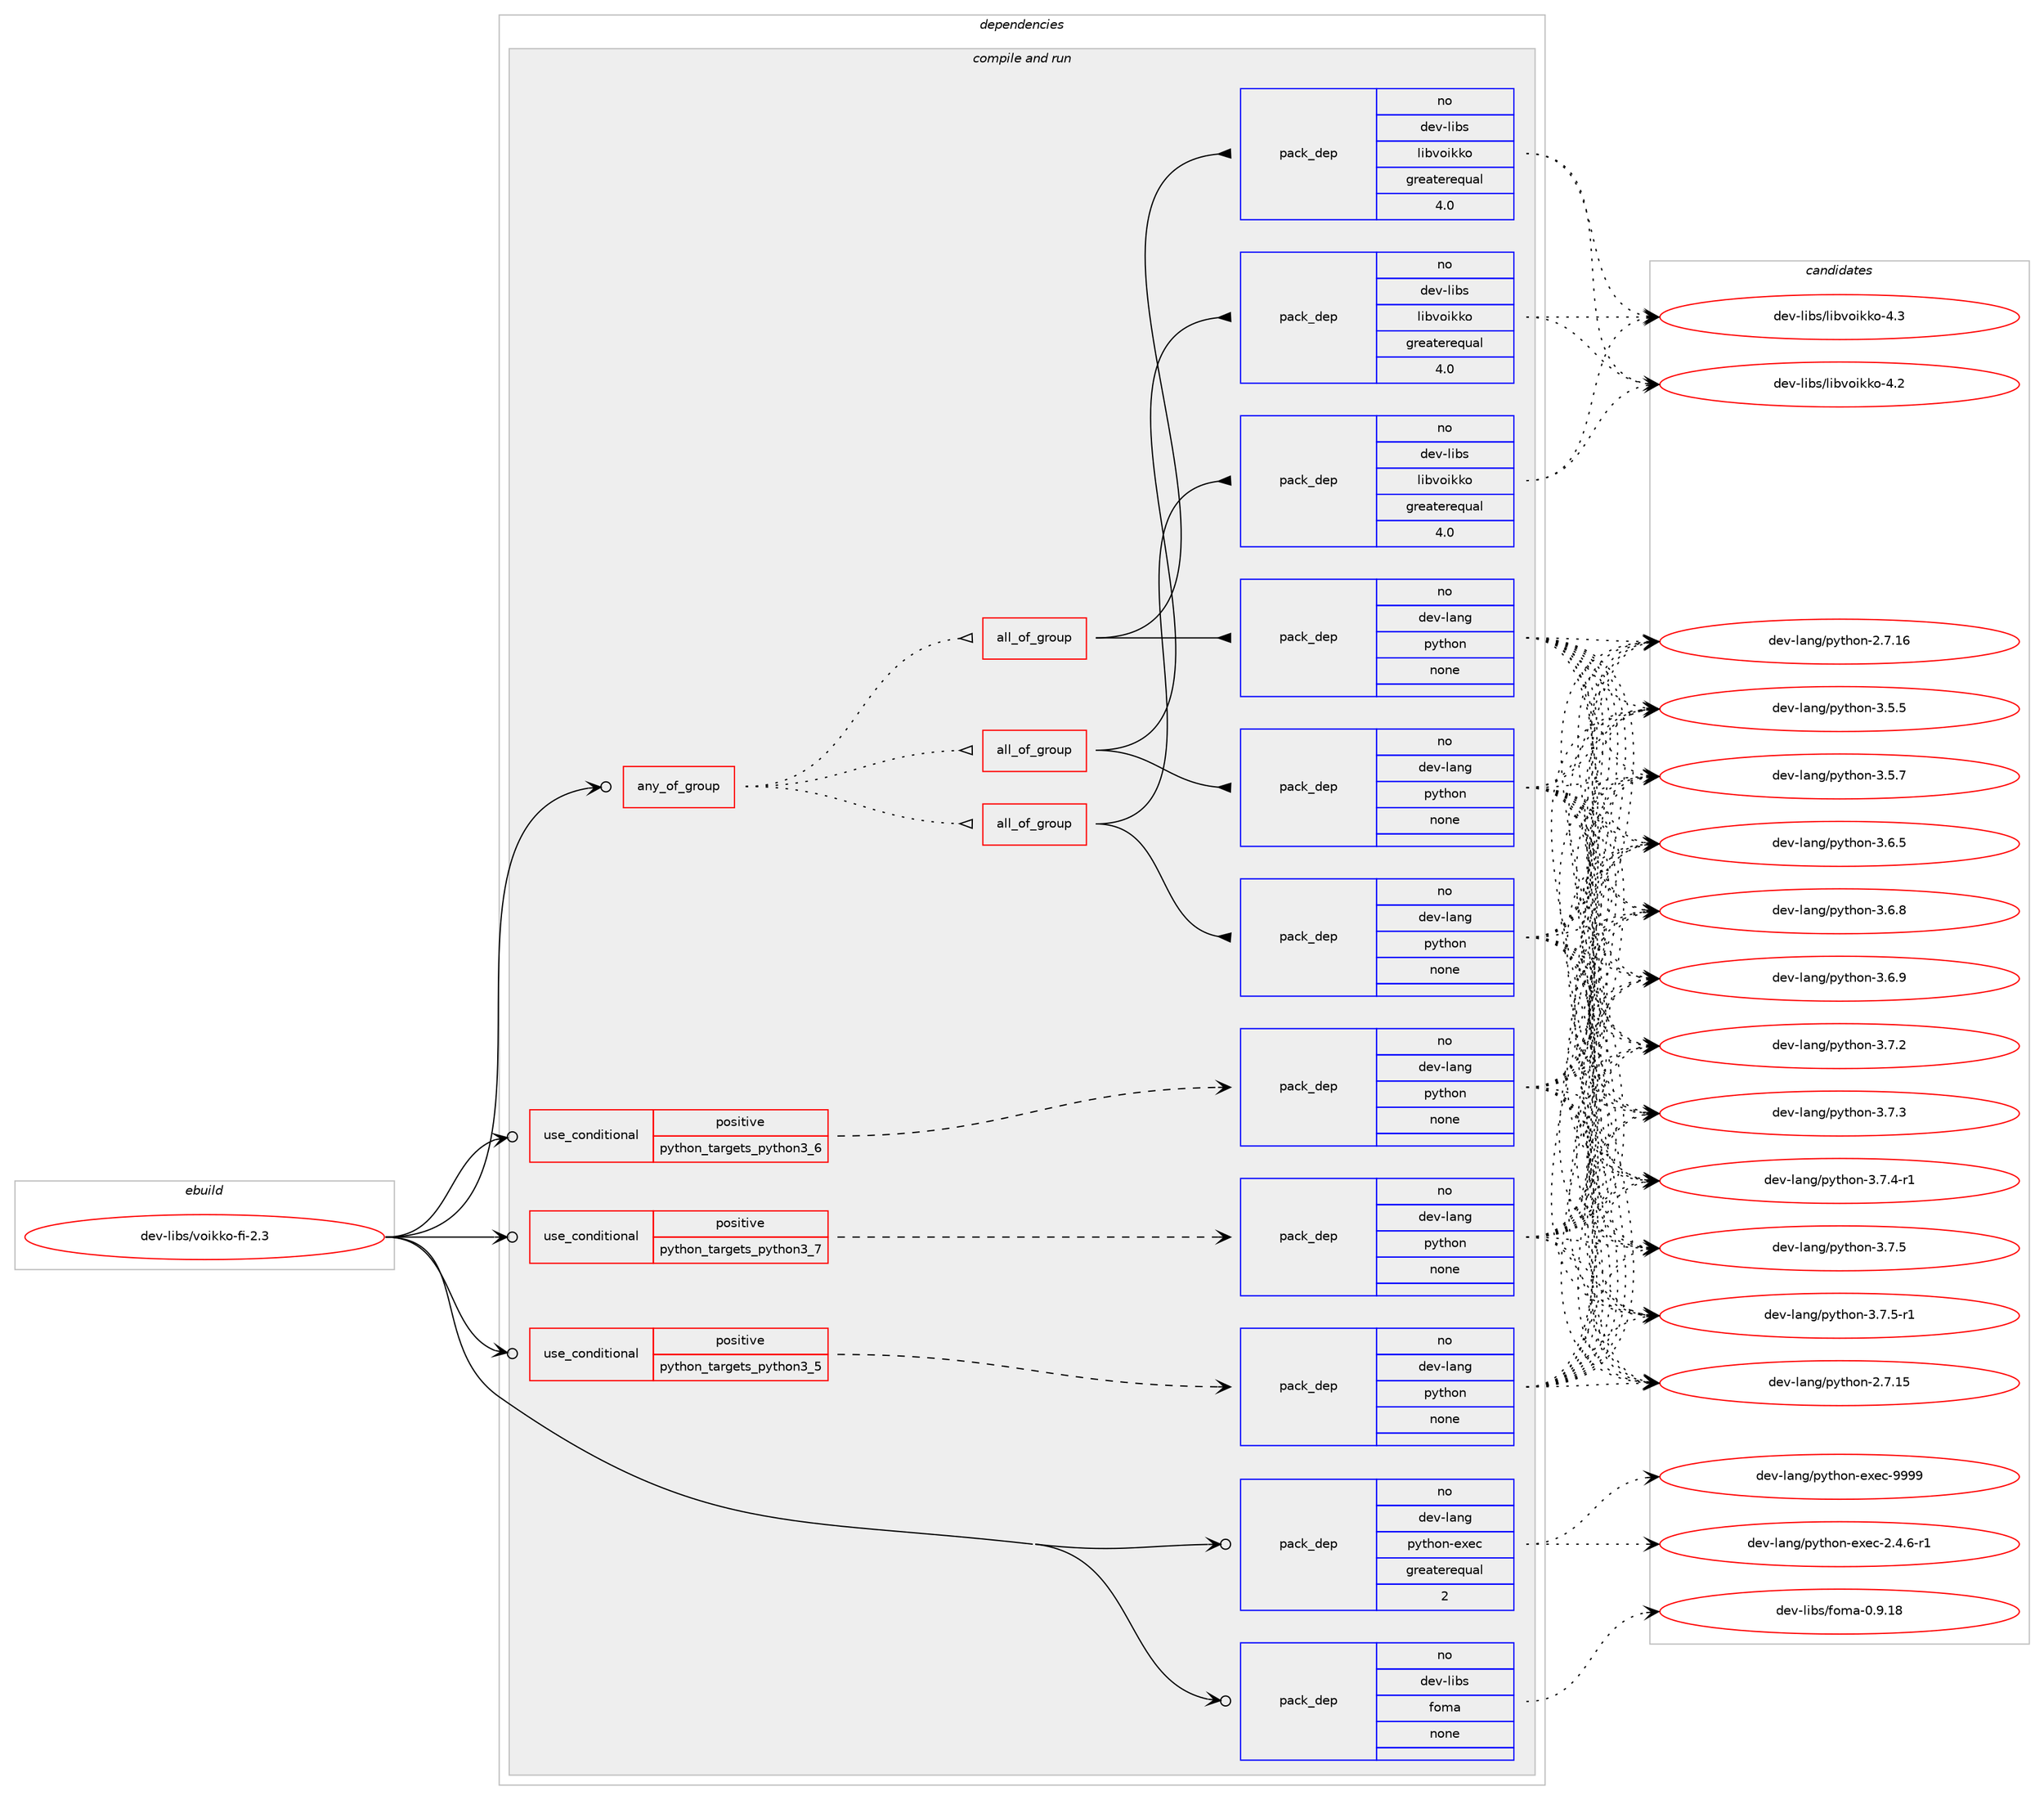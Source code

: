 digraph prolog {

# *************
# Graph options
# *************

newrank=true;
concentrate=true;
compound=true;
graph [rankdir=LR,fontname=Helvetica,fontsize=10,ranksep=1.5];#, ranksep=2.5, nodesep=0.2];
edge  [arrowhead=vee];
node  [fontname=Helvetica,fontsize=10];

# **********
# The ebuild
# **********

subgraph cluster_leftcol {
color=gray;
rank=same;
label=<<i>ebuild</i>>;
id [label="dev-libs/voikko-fi-2.3", color=red, width=4, href="../dev-libs/voikko-fi-2.3.svg"];
}

# ****************
# The dependencies
# ****************

subgraph cluster_midcol {
color=gray;
label=<<i>dependencies</i>>;
subgraph cluster_compile {
fillcolor="#eeeeee";
style=filled;
label=<<i>compile</i>>;
}
subgraph cluster_compileandrun {
fillcolor="#eeeeee";
style=filled;
label=<<i>compile and run</i>>;
subgraph any11235 {
dependency569277 [label=<<TABLE BORDER="0" CELLBORDER="1" CELLSPACING="0" CELLPADDING="4"><TR><TD CELLPADDING="10">any_of_group</TD></TR></TABLE>>, shape=none, color=red];subgraph all362 {
dependency569278 [label=<<TABLE BORDER="0" CELLBORDER="1" CELLSPACING="0" CELLPADDING="4"><TR><TD CELLPADDING="10">all_of_group</TD></TR></TABLE>>, shape=none, color=red];subgraph pack425066 {
dependency569279 [label=<<TABLE BORDER="0" CELLBORDER="1" CELLSPACING="0" CELLPADDING="4" WIDTH="220"><TR><TD ROWSPAN="6" CELLPADDING="30">pack_dep</TD></TR><TR><TD WIDTH="110">no</TD></TR><TR><TD>dev-lang</TD></TR><TR><TD>python</TD></TR><TR><TD>none</TD></TR><TR><TD></TD></TR></TABLE>>, shape=none, color=blue];
}
dependency569278:e -> dependency569279:w [weight=20,style="solid",arrowhead="inv"];
subgraph pack425067 {
dependency569280 [label=<<TABLE BORDER="0" CELLBORDER="1" CELLSPACING="0" CELLPADDING="4" WIDTH="220"><TR><TD ROWSPAN="6" CELLPADDING="30">pack_dep</TD></TR><TR><TD WIDTH="110">no</TD></TR><TR><TD>dev-libs</TD></TR><TR><TD>libvoikko</TD></TR><TR><TD>greaterequal</TD></TR><TR><TD>4.0</TD></TR></TABLE>>, shape=none, color=blue];
}
dependency569278:e -> dependency569280:w [weight=20,style="solid",arrowhead="inv"];
}
dependency569277:e -> dependency569278:w [weight=20,style="dotted",arrowhead="oinv"];
subgraph all363 {
dependency569281 [label=<<TABLE BORDER="0" CELLBORDER="1" CELLSPACING="0" CELLPADDING="4"><TR><TD CELLPADDING="10">all_of_group</TD></TR></TABLE>>, shape=none, color=red];subgraph pack425068 {
dependency569282 [label=<<TABLE BORDER="0" CELLBORDER="1" CELLSPACING="0" CELLPADDING="4" WIDTH="220"><TR><TD ROWSPAN="6" CELLPADDING="30">pack_dep</TD></TR><TR><TD WIDTH="110">no</TD></TR><TR><TD>dev-lang</TD></TR><TR><TD>python</TD></TR><TR><TD>none</TD></TR><TR><TD></TD></TR></TABLE>>, shape=none, color=blue];
}
dependency569281:e -> dependency569282:w [weight=20,style="solid",arrowhead="inv"];
subgraph pack425069 {
dependency569283 [label=<<TABLE BORDER="0" CELLBORDER="1" CELLSPACING="0" CELLPADDING="4" WIDTH="220"><TR><TD ROWSPAN="6" CELLPADDING="30">pack_dep</TD></TR><TR><TD WIDTH="110">no</TD></TR><TR><TD>dev-libs</TD></TR><TR><TD>libvoikko</TD></TR><TR><TD>greaterequal</TD></TR><TR><TD>4.0</TD></TR></TABLE>>, shape=none, color=blue];
}
dependency569281:e -> dependency569283:w [weight=20,style="solid",arrowhead="inv"];
}
dependency569277:e -> dependency569281:w [weight=20,style="dotted",arrowhead="oinv"];
subgraph all364 {
dependency569284 [label=<<TABLE BORDER="0" CELLBORDER="1" CELLSPACING="0" CELLPADDING="4"><TR><TD CELLPADDING="10">all_of_group</TD></TR></TABLE>>, shape=none, color=red];subgraph pack425070 {
dependency569285 [label=<<TABLE BORDER="0" CELLBORDER="1" CELLSPACING="0" CELLPADDING="4" WIDTH="220"><TR><TD ROWSPAN="6" CELLPADDING="30">pack_dep</TD></TR><TR><TD WIDTH="110">no</TD></TR><TR><TD>dev-lang</TD></TR><TR><TD>python</TD></TR><TR><TD>none</TD></TR><TR><TD></TD></TR></TABLE>>, shape=none, color=blue];
}
dependency569284:e -> dependency569285:w [weight=20,style="solid",arrowhead="inv"];
subgraph pack425071 {
dependency569286 [label=<<TABLE BORDER="0" CELLBORDER="1" CELLSPACING="0" CELLPADDING="4" WIDTH="220"><TR><TD ROWSPAN="6" CELLPADDING="30">pack_dep</TD></TR><TR><TD WIDTH="110">no</TD></TR><TR><TD>dev-libs</TD></TR><TR><TD>libvoikko</TD></TR><TR><TD>greaterequal</TD></TR><TR><TD>4.0</TD></TR></TABLE>>, shape=none, color=blue];
}
dependency569284:e -> dependency569286:w [weight=20,style="solid",arrowhead="inv"];
}
dependency569277:e -> dependency569284:w [weight=20,style="dotted",arrowhead="oinv"];
}
id:e -> dependency569277:w [weight=20,style="solid",arrowhead="odotvee"];
subgraph cond132617 {
dependency569287 [label=<<TABLE BORDER="0" CELLBORDER="1" CELLSPACING="0" CELLPADDING="4"><TR><TD ROWSPAN="3" CELLPADDING="10">use_conditional</TD></TR><TR><TD>positive</TD></TR><TR><TD>python_targets_python3_5</TD></TR></TABLE>>, shape=none, color=red];
subgraph pack425072 {
dependency569288 [label=<<TABLE BORDER="0" CELLBORDER="1" CELLSPACING="0" CELLPADDING="4" WIDTH="220"><TR><TD ROWSPAN="6" CELLPADDING="30">pack_dep</TD></TR><TR><TD WIDTH="110">no</TD></TR><TR><TD>dev-lang</TD></TR><TR><TD>python</TD></TR><TR><TD>none</TD></TR><TR><TD></TD></TR></TABLE>>, shape=none, color=blue];
}
dependency569287:e -> dependency569288:w [weight=20,style="dashed",arrowhead="vee"];
}
id:e -> dependency569287:w [weight=20,style="solid",arrowhead="odotvee"];
subgraph cond132618 {
dependency569289 [label=<<TABLE BORDER="0" CELLBORDER="1" CELLSPACING="0" CELLPADDING="4"><TR><TD ROWSPAN="3" CELLPADDING="10">use_conditional</TD></TR><TR><TD>positive</TD></TR><TR><TD>python_targets_python3_6</TD></TR></TABLE>>, shape=none, color=red];
subgraph pack425073 {
dependency569290 [label=<<TABLE BORDER="0" CELLBORDER="1" CELLSPACING="0" CELLPADDING="4" WIDTH="220"><TR><TD ROWSPAN="6" CELLPADDING="30">pack_dep</TD></TR><TR><TD WIDTH="110">no</TD></TR><TR><TD>dev-lang</TD></TR><TR><TD>python</TD></TR><TR><TD>none</TD></TR><TR><TD></TD></TR></TABLE>>, shape=none, color=blue];
}
dependency569289:e -> dependency569290:w [weight=20,style="dashed",arrowhead="vee"];
}
id:e -> dependency569289:w [weight=20,style="solid",arrowhead="odotvee"];
subgraph cond132619 {
dependency569291 [label=<<TABLE BORDER="0" CELLBORDER="1" CELLSPACING="0" CELLPADDING="4"><TR><TD ROWSPAN="3" CELLPADDING="10">use_conditional</TD></TR><TR><TD>positive</TD></TR><TR><TD>python_targets_python3_7</TD></TR></TABLE>>, shape=none, color=red];
subgraph pack425074 {
dependency569292 [label=<<TABLE BORDER="0" CELLBORDER="1" CELLSPACING="0" CELLPADDING="4" WIDTH="220"><TR><TD ROWSPAN="6" CELLPADDING="30">pack_dep</TD></TR><TR><TD WIDTH="110">no</TD></TR><TR><TD>dev-lang</TD></TR><TR><TD>python</TD></TR><TR><TD>none</TD></TR><TR><TD></TD></TR></TABLE>>, shape=none, color=blue];
}
dependency569291:e -> dependency569292:w [weight=20,style="dashed",arrowhead="vee"];
}
id:e -> dependency569291:w [weight=20,style="solid",arrowhead="odotvee"];
subgraph pack425075 {
dependency569293 [label=<<TABLE BORDER="0" CELLBORDER="1" CELLSPACING="0" CELLPADDING="4" WIDTH="220"><TR><TD ROWSPAN="6" CELLPADDING="30">pack_dep</TD></TR><TR><TD WIDTH="110">no</TD></TR><TR><TD>dev-lang</TD></TR><TR><TD>python-exec</TD></TR><TR><TD>greaterequal</TD></TR><TR><TD>2</TD></TR></TABLE>>, shape=none, color=blue];
}
id:e -> dependency569293:w [weight=20,style="solid",arrowhead="odotvee"];
subgraph pack425076 {
dependency569294 [label=<<TABLE BORDER="0" CELLBORDER="1" CELLSPACING="0" CELLPADDING="4" WIDTH="220"><TR><TD ROWSPAN="6" CELLPADDING="30">pack_dep</TD></TR><TR><TD WIDTH="110">no</TD></TR><TR><TD>dev-libs</TD></TR><TR><TD>foma</TD></TR><TR><TD>none</TD></TR><TR><TD></TD></TR></TABLE>>, shape=none, color=blue];
}
id:e -> dependency569294:w [weight=20,style="solid",arrowhead="odotvee"];
}
subgraph cluster_run {
fillcolor="#eeeeee";
style=filled;
label=<<i>run</i>>;
}
}

# **************
# The candidates
# **************

subgraph cluster_choices {
rank=same;
color=gray;
label=<<i>candidates</i>>;

subgraph choice425066 {
color=black;
nodesep=1;
choice10010111845108971101034711212111610411111045504655464953 [label="dev-lang/python-2.7.15", color=red, width=4,href="../dev-lang/python-2.7.15.svg"];
choice10010111845108971101034711212111610411111045504655464954 [label="dev-lang/python-2.7.16", color=red, width=4,href="../dev-lang/python-2.7.16.svg"];
choice100101118451089711010347112121116104111110455146534653 [label="dev-lang/python-3.5.5", color=red, width=4,href="../dev-lang/python-3.5.5.svg"];
choice100101118451089711010347112121116104111110455146534655 [label="dev-lang/python-3.5.7", color=red, width=4,href="../dev-lang/python-3.5.7.svg"];
choice100101118451089711010347112121116104111110455146544653 [label="dev-lang/python-3.6.5", color=red, width=4,href="../dev-lang/python-3.6.5.svg"];
choice100101118451089711010347112121116104111110455146544656 [label="dev-lang/python-3.6.8", color=red, width=4,href="../dev-lang/python-3.6.8.svg"];
choice100101118451089711010347112121116104111110455146544657 [label="dev-lang/python-3.6.9", color=red, width=4,href="../dev-lang/python-3.6.9.svg"];
choice100101118451089711010347112121116104111110455146554650 [label="dev-lang/python-3.7.2", color=red, width=4,href="../dev-lang/python-3.7.2.svg"];
choice100101118451089711010347112121116104111110455146554651 [label="dev-lang/python-3.7.3", color=red, width=4,href="../dev-lang/python-3.7.3.svg"];
choice1001011184510897110103471121211161041111104551465546524511449 [label="dev-lang/python-3.7.4-r1", color=red, width=4,href="../dev-lang/python-3.7.4-r1.svg"];
choice100101118451089711010347112121116104111110455146554653 [label="dev-lang/python-3.7.5", color=red, width=4,href="../dev-lang/python-3.7.5.svg"];
choice1001011184510897110103471121211161041111104551465546534511449 [label="dev-lang/python-3.7.5-r1", color=red, width=4,href="../dev-lang/python-3.7.5-r1.svg"];
dependency569279:e -> choice10010111845108971101034711212111610411111045504655464953:w [style=dotted,weight="100"];
dependency569279:e -> choice10010111845108971101034711212111610411111045504655464954:w [style=dotted,weight="100"];
dependency569279:e -> choice100101118451089711010347112121116104111110455146534653:w [style=dotted,weight="100"];
dependency569279:e -> choice100101118451089711010347112121116104111110455146534655:w [style=dotted,weight="100"];
dependency569279:e -> choice100101118451089711010347112121116104111110455146544653:w [style=dotted,weight="100"];
dependency569279:e -> choice100101118451089711010347112121116104111110455146544656:w [style=dotted,weight="100"];
dependency569279:e -> choice100101118451089711010347112121116104111110455146544657:w [style=dotted,weight="100"];
dependency569279:e -> choice100101118451089711010347112121116104111110455146554650:w [style=dotted,weight="100"];
dependency569279:e -> choice100101118451089711010347112121116104111110455146554651:w [style=dotted,weight="100"];
dependency569279:e -> choice1001011184510897110103471121211161041111104551465546524511449:w [style=dotted,weight="100"];
dependency569279:e -> choice100101118451089711010347112121116104111110455146554653:w [style=dotted,weight="100"];
dependency569279:e -> choice1001011184510897110103471121211161041111104551465546534511449:w [style=dotted,weight="100"];
}
subgraph choice425067 {
color=black;
nodesep=1;
choice1001011184510810598115471081059811811110510710711145524650 [label="dev-libs/libvoikko-4.2", color=red, width=4,href="../dev-libs/libvoikko-4.2.svg"];
choice1001011184510810598115471081059811811110510710711145524651 [label="dev-libs/libvoikko-4.3", color=red, width=4,href="../dev-libs/libvoikko-4.3.svg"];
dependency569280:e -> choice1001011184510810598115471081059811811110510710711145524650:w [style=dotted,weight="100"];
dependency569280:e -> choice1001011184510810598115471081059811811110510710711145524651:w [style=dotted,weight="100"];
}
subgraph choice425068 {
color=black;
nodesep=1;
choice10010111845108971101034711212111610411111045504655464953 [label="dev-lang/python-2.7.15", color=red, width=4,href="../dev-lang/python-2.7.15.svg"];
choice10010111845108971101034711212111610411111045504655464954 [label="dev-lang/python-2.7.16", color=red, width=4,href="../dev-lang/python-2.7.16.svg"];
choice100101118451089711010347112121116104111110455146534653 [label="dev-lang/python-3.5.5", color=red, width=4,href="../dev-lang/python-3.5.5.svg"];
choice100101118451089711010347112121116104111110455146534655 [label="dev-lang/python-3.5.7", color=red, width=4,href="../dev-lang/python-3.5.7.svg"];
choice100101118451089711010347112121116104111110455146544653 [label="dev-lang/python-3.6.5", color=red, width=4,href="../dev-lang/python-3.6.5.svg"];
choice100101118451089711010347112121116104111110455146544656 [label="dev-lang/python-3.6.8", color=red, width=4,href="../dev-lang/python-3.6.8.svg"];
choice100101118451089711010347112121116104111110455146544657 [label="dev-lang/python-3.6.9", color=red, width=4,href="../dev-lang/python-3.6.9.svg"];
choice100101118451089711010347112121116104111110455146554650 [label="dev-lang/python-3.7.2", color=red, width=4,href="../dev-lang/python-3.7.2.svg"];
choice100101118451089711010347112121116104111110455146554651 [label="dev-lang/python-3.7.3", color=red, width=4,href="../dev-lang/python-3.7.3.svg"];
choice1001011184510897110103471121211161041111104551465546524511449 [label="dev-lang/python-3.7.4-r1", color=red, width=4,href="../dev-lang/python-3.7.4-r1.svg"];
choice100101118451089711010347112121116104111110455146554653 [label="dev-lang/python-3.7.5", color=red, width=4,href="../dev-lang/python-3.7.5.svg"];
choice1001011184510897110103471121211161041111104551465546534511449 [label="dev-lang/python-3.7.5-r1", color=red, width=4,href="../dev-lang/python-3.7.5-r1.svg"];
dependency569282:e -> choice10010111845108971101034711212111610411111045504655464953:w [style=dotted,weight="100"];
dependency569282:e -> choice10010111845108971101034711212111610411111045504655464954:w [style=dotted,weight="100"];
dependency569282:e -> choice100101118451089711010347112121116104111110455146534653:w [style=dotted,weight="100"];
dependency569282:e -> choice100101118451089711010347112121116104111110455146534655:w [style=dotted,weight="100"];
dependency569282:e -> choice100101118451089711010347112121116104111110455146544653:w [style=dotted,weight="100"];
dependency569282:e -> choice100101118451089711010347112121116104111110455146544656:w [style=dotted,weight="100"];
dependency569282:e -> choice100101118451089711010347112121116104111110455146544657:w [style=dotted,weight="100"];
dependency569282:e -> choice100101118451089711010347112121116104111110455146554650:w [style=dotted,weight="100"];
dependency569282:e -> choice100101118451089711010347112121116104111110455146554651:w [style=dotted,weight="100"];
dependency569282:e -> choice1001011184510897110103471121211161041111104551465546524511449:w [style=dotted,weight="100"];
dependency569282:e -> choice100101118451089711010347112121116104111110455146554653:w [style=dotted,weight="100"];
dependency569282:e -> choice1001011184510897110103471121211161041111104551465546534511449:w [style=dotted,weight="100"];
}
subgraph choice425069 {
color=black;
nodesep=1;
choice1001011184510810598115471081059811811110510710711145524650 [label="dev-libs/libvoikko-4.2", color=red, width=4,href="../dev-libs/libvoikko-4.2.svg"];
choice1001011184510810598115471081059811811110510710711145524651 [label="dev-libs/libvoikko-4.3", color=red, width=4,href="../dev-libs/libvoikko-4.3.svg"];
dependency569283:e -> choice1001011184510810598115471081059811811110510710711145524650:w [style=dotted,weight="100"];
dependency569283:e -> choice1001011184510810598115471081059811811110510710711145524651:w [style=dotted,weight="100"];
}
subgraph choice425070 {
color=black;
nodesep=1;
choice10010111845108971101034711212111610411111045504655464953 [label="dev-lang/python-2.7.15", color=red, width=4,href="../dev-lang/python-2.7.15.svg"];
choice10010111845108971101034711212111610411111045504655464954 [label="dev-lang/python-2.7.16", color=red, width=4,href="../dev-lang/python-2.7.16.svg"];
choice100101118451089711010347112121116104111110455146534653 [label="dev-lang/python-3.5.5", color=red, width=4,href="../dev-lang/python-3.5.5.svg"];
choice100101118451089711010347112121116104111110455146534655 [label="dev-lang/python-3.5.7", color=red, width=4,href="../dev-lang/python-3.5.7.svg"];
choice100101118451089711010347112121116104111110455146544653 [label="dev-lang/python-3.6.5", color=red, width=4,href="../dev-lang/python-3.6.5.svg"];
choice100101118451089711010347112121116104111110455146544656 [label="dev-lang/python-3.6.8", color=red, width=4,href="../dev-lang/python-3.6.8.svg"];
choice100101118451089711010347112121116104111110455146544657 [label="dev-lang/python-3.6.9", color=red, width=4,href="../dev-lang/python-3.6.9.svg"];
choice100101118451089711010347112121116104111110455146554650 [label="dev-lang/python-3.7.2", color=red, width=4,href="../dev-lang/python-3.7.2.svg"];
choice100101118451089711010347112121116104111110455146554651 [label="dev-lang/python-3.7.3", color=red, width=4,href="../dev-lang/python-3.7.3.svg"];
choice1001011184510897110103471121211161041111104551465546524511449 [label="dev-lang/python-3.7.4-r1", color=red, width=4,href="../dev-lang/python-3.7.4-r1.svg"];
choice100101118451089711010347112121116104111110455146554653 [label="dev-lang/python-3.7.5", color=red, width=4,href="../dev-lang/python-3.7.5.svg"];
choice1001011184510897110103471121211161041111104551465546534511449 [label="dev-lang/python-3.7.5-r1", color=red, width=4,href="../dev-lang/python-3.7.5-r1.svg"];
dependency569285:e -> choice10010111845108971101034711212111610411111045504655464953:w [style=dotted,weight="100"];
dependency569285:e -> choice10010111845108971101034711212111610411111045504655464954:w [style=dotted,weight="100"];
dependency569285:e -> choice100101118451089711010347112121116104111110455146534653:w [style=dotted,weight="100"];
dependency569285:e -> choice100101118451089711010347112121116104111110455146534655:w [style=dotted,weight="100"];
dependency569285:e -> choice100101118451089711010347112121116104111110455146544653:w [style=dotted,weight="100"];
dependency569285:e -> choice100101118451089711010347112121116104111110455146544656:w [style=dotted,weight="100"];
dependency569285:e -> choice100101118451089711010347112121116104111110455146544657:w [style=dotted,weight="100"];
dependency569285:e -> choice100101118451089711010347112121116104111110455146554650:w [style=dotted,weight="100"];
dependency569285:e -> choice100101118451089711010347112121116104111110455146554651:w [style=dotted,weight="100"];
dependency569285:e -> choice1001011184510897110103471121211161041111104551465546524511449:w [style=dotted,weight="100"];
dependency569285:e -> choice100101118451089711010347112121116104111110455146554653:w [style=dotted,weight="100"];
dependency569285:e -> choice1001011184510897110103471121211161041111104551465546534511449:w [style=dotted,weight="100"];
}
subgraph choice425071 {
color=black;
nodesep=1;
choice1001011184510810598115471081059811811110510710711145524650 [label="dev-libs/libvoikko-4.2", color=red, width=4,href="../dev-libs/libvoikko-4.2.svg"];
choice1001011184510810598115471081059811811110510710711145524651 [label="dev-libs/libvoikko-4.3", color=red, width=4,href="../dev-libs/libvoikko-4.3.svg"];
dependency569286:e -> choice1001011184510810598115471081059811811110510710711145524650:w [style=dotted,weight="100"];
dependency569286:e -> choice1001011184510810598115471081059811811110510710711145524651:w [style=dotted,weight="100"];
}
subgraph choice425072 {
color=black;
nodesep=1;
choice10010111845108971101034711212111610411111045504655464953 [label="dev-lang/python-2.7.15", color=red, width=4,href="../dev-lang/python-2.7.15.svg"];
choice10010111845108971101034711212111610411111045504655464954 [label="dev-lang/python-2.7.16", color=red, width=4,href="../dev-lang/python-2.7.16.svg"];
choice100101118451089711010347112121116104111110455146534653 [label="dev-lang/python-3.5.5", color=red, width=4,href="../dev-lang/python-3.5.5.svg"];
choice100101118451089711010347112121116104111110455146534655 [label="dev-lang/python-3.5.7", color=red, width=4,href="../dev-lang/python-3.5.7.svg"];
choice100101118451089711010347112121116104111110455146544653 [label="dev-lang/python-3.6.5", color=red, width=4,href="../dev-lang/python-3.6.5.svg"];
choice100101118451089711010347112121116104111110455146544656 [label="dev-lang/python-3.6.8", color=red, width=4,href="../dev-lang/python-3.6.8.svg"];
choice100101118451089711010347112121116104111110455146544657 [label="dev-lang/python-3.6.9", color=red, width=4,href="../dev-lang/python-3.6.9.svg"];
choice100101118451089711010347112121116104111110455146554650 [label="dev-lang/python-3.7.2", color=red, width=4,href="../dev-lang/python-3.7.2.svg"];
choice100101118451089711010347112121116104111110455146554651 [label="dev-lang/python-3.7.3", color=red, width=4,href="../dev-lang/python-3.7.3.svg"];
choice1001011184510897110103471121211161041111104551465546524511449 [label="dev-lang/python-3.7.4-r1", color=red, width=4,href="../dev-lang/python-3.7.4-r1.svg"];
choice100101118451089711010347112121116104111110455146554653 [label="dev-lang/python-3.7.5", color=red, width=4,href="../dev-lang/python-3.7.5.svg"];
choice1001011184510897110103471121211161041111104551465546534511449 [label="dev-lang/python-3.7.5-r1", color=red, width=4,href="../dev-lang/python-3.7.5-r1.svg"];
dependency569288:e -> choice10010111845108971101034711212111610411111045504655464953:w [style=dotted,weight="100"];
dependency569288:e -> choice10010111845108971101034711212111610411111045504655464954:w [style=dotted,weight="100"];
dependency569288:e -> choice100101118451089711010347112121116104111110455146534653:w [style=dotted,weight="100"];
dependency569288:e -> choice100101118451089711010347112121116104111110455146534655:w [style=dotted,weight="100"];
dependency569288:e -> choice100101118451089711010347112121116104111110455146544653:w [style=dotted,weight="100"];
dependency569288:e -> choice100101118451089711010347112121116104111110455146544656:w [style=dotted,weight="100"];
dependency569288:e -> choice100101118451089711010347112121116104111110455146544657:w [style=dotted,weight="100"];
dependency569288:e -> choice100101118451089711010347112121116104111110455146554650:w [style=dotted,weight="100"];
dependency569288:e -> choice100101118451089711010347112121116104111110455146554651:w [style=dotted,weight="100"];
dependency569288:e -> choice1001011184510897110103471121211161041111104551465546524511449:w [style=dotted,weight="100"];
dependency569288:e -> choice100101118451089711010347112121116104111110455146554653:w [style=dotted,weight="100"];
dependency569288:e -> choice1001011184510897110103471121211161041111104551465546534511449:w [style=dotted,weight="100"];
}
subgraph choice425073 {
color=black;
nodesep=1;
choice10010111845108971101034711212111610411111045504655464953 [label="dev-lang/python-2.7.15", color=red, width=4,href="../dev-lang/python-2.7.15.svg"];
choice10010111845108971101034711212111610411111045504655464954 [label="dev-lang/python-2.7.16", color=red, width=4,href="../dev-lang/python-2.7.16.svg"];
choice100101118451089711010347112121116104111110455146534653 [label="dev-lang/python-3.5.5", color=red, width=4,href="../dev-lang/python-3.5.5.svg"];
choice100101118451089711010347112121116104111110455146534655 [label="dev-lang/python-3.5.7", color=red, width=4,href="../dev-lang/python-3.5.7.svg"];
choice100101118451089711010347112121116104111110455146544653 [label="dev-lang/python-3.6.5", color=red, width=4,href="../dev-lang/python-3.6.5.svg"];
choice100101118451089711010347112121116104111110455146544656 [label="dev-lang/python-3.6.8", color=red, width=4,href="../dev-lang/python-3.6.8.svg"];
choice100101118451089711010347112121116104111110455146544657 [label="dev-lang/python-3.6.9", color=red, width=4,href="../dev-lang/python-3.6.9.svg"];
choice100101118451089711010347112121116104111110455146554650 [label="dev-lang/python-3.7.2", color=red, width=4,href="../dev-lang/python-3.7.2.svg"];
choice100101118451089711010347112121116104111110455146554651 [label="dev-lang/python-3.7.3", color=red, width=4,href="../dev-lang/python-3.7.3.svg"];
choice1001011184510897110103471121211161041111104551465546524511449 [label="dev-lang/python-3.7.4-r1", color=red, width=4,href="../dev-lang/python-3.7.4-r1.svg"];
choice100101118451089711010347112121116104111110455146554653 [label="dev-lang/python-3.7.5", color=red, width=4,href="../dev-lang/python-3.7.5.svg"];
choice1001011184510897110103471121211161041111104551465546534511449 [label="dev-lang/python-3.7.5-r1", color=red, width=4,href="../dev-lang/python-3.7.5-r1.svg"];
dependency569290:e -> choice10010111845108971101034711212111610411111045504655464953:w [style=dotted,weight="100"];
dependency569290:e -> choice10010111845108971101034711212111610411111045504655464954:w [style=dotted,weight="100"];
dependency569290:e -> choice100101118451089711010347112121116104111110455146534653:w [style=dotted,weight="100"];
dependency569290:e -> choice100101118451089711010347112121116104111110455146534655:w [style=dotted,weight="100"];
dependency569290:e -> choice100101118451089711010347112121116104111110455146544653:w [style=dotted,weight="100"];
dependency569290:e -> choice100101118451089711010347112121116104111110455146544656:w [style=dotted,weight="100"];
dependency569290:e -> choice100101118451089711010347112121116104111110455146544657:w [style=dotted,weight="100"];
dependency569290:e -> choice100101118451089711010347112121116104111110455146554650:w [style=dotted,weight="100"];
dependency569290:e -> choice100101118451089711010347112121116104111110455146554651:w [style=dotted,weight="100"];
dependency569290:e -> choice1001011184510897110103471121211161041111104551465546524511449:w [style=dotted,weight="100"];
dependency569290:e -> choice100101118451089711010347112121116104111110455146554653:w [style=dotted,weight="100"];
dependency569290:e -> choice1001011184510897110103471121211161041111104551465546534511449:w [style=dotted,weight="100"];
}
subgraph choice425074 {
color=black;
nodesep=1;
choice10010111845108971101034711212111610411111045504655464953 [label="dev-lang/python-2.7.15", color=red, width=4,href="../dev-lang/python-2.7.15.svg"];
choice10010111845108971101034711212111610411111045504655464954 [label="dev-lang/python-2.7.16", color=red, width=4,href="../dev-lang/python-2.7.16.svg"];
choice100101118451089711010347112121116104111110455146534653 [label="dev-lang/python-3.5.5", color=red, width=4,href="../dev-lang/python-3.5.5.svg"];
choice100101118451089711010347112121116104111110455146534655 [label="dev-lang/python-3.5.7", color=red, width=4,href="../dev-lang/python-3.5.7.svg"];
choice100101118451089711010347112121116104111110455146544653 [label="dev-lang/python-3.6.5", color=red, width=4,href="../dev-lang/python-3.6.5.svg"];
choice100101118451089711010347112121116104111110455146544656 [label="dev-lang/python-3.6.8", color=red, width=4,href="../dev-lang/python-3.6.8.svg"];
choice100101118451089711010347112121116104111110455146544657 [label="dev-lang/python-3.6.9", color=red, width=4,href="../dev-lang/python-3.6.9.svg"];
choice100101118451089711010347112121116104111110455146554650 [label="dev-lang/python-3.7.2", color=red, width=4,href="../dev-lang/python-3.7.2.svg"];
choice100101118451089711010347112121116104111110455146554651 [label="dev-lang/python-3.7.3", color=red, width=4,href="../dev-lang/python-3.7.3.svg"];
choice1001011184510897110103471121211161041111104551465546524511449 [label="dev-lang/python-3.7.4-r1", color=red, width=4,href="../dev-lang/python-3.7.4-r1.svg"];
choice100101118451089711010347112121116104111110455146554653 [label="dev-lang/python-3.7.5", color=red, width=4,href="../dev-lang/python-3.7.5.svg"];
choice1001011184510897110103471121211161041111104551465546534511449 [label="dev-lang/python-3.7.5-r1", color=red, width=4,href="../dev-lang/python-3.7.5-r1.svg"];
dependency569292:e -> choice10010111845108971101034711212111610411111045504655464953:w [style=dotted,weight="100"];
dependency569292:e -> choice10010111845108971101034711212111610411111045504655464954:w [style=dotted,weight="100"];
dependency569292:e -> choice100101118451089711010347112121116104111110455146534653:w [style=dotted,weight="100"];
dependency569292:e -> choice100101118451089711010347112121116104111110455146534655:w [style=dotted,weight="100"];
dependency569292:e -> choice100101118451089711010347112121116104111110455146544653:w [style=dotted,weight="100"];
dependency569292:e -> choice100101118451089711010347112121116104111110455146544656:w [style=dotted,weight="100"];
dependency569292:e -> choice100101118451089711010347112121116104111110455146544657:w [style=dotted,weight="100"];
dependency569292:e -> choice100101118451089711010347112121116104111110455146554650:w [style=dotted,weight="100"];
dependency569292:e -> choice100101118451089711010347112121116104111110455146554651:w [style=dotted,weight="100"];
dependency569292:e -> choice1001011184510897110103471121211161041111104551465546524511449:w [style=dotted,weight="100"];
dependency569292:e -> choice100101118451089711010347112121116104111110455146554653:w [style=dotted,weight="100"];
dependency569292:e -> choice1001011184510897110103471121211161041111104551465546534511449:w [style=dotted,weight="100"];
}
subgraph choice425075 {
color=black;
nodesep=1;
choice10010111845108971101034711212111610411111045101120101994550465246544511449 [label="dev-lang/python-exec-2.4.6-r1", color=red, width=4,href="../dev-lang/python-exec-2.4.6-r1.svg"];
choice10010111845108971101034711212111610411111045101120101994557575757 [label="dev-lang/python-exec-9999", color=red, width=4,href="../dev-lang/python-exec-9999.svg"];
dependency569293:e -> choice10010111845108971101034711212111610411111045101120101994550465246544511449:w [style=dotted,weight="100"];
dependency569293:e -> choice10010111845108971101034711212111610411111045101120101994557575757:w [style=dotted,weight="100"];
}
subgraph choice425076 {
color=black;
nodesep=1;
choice1001011184510810598115471021111099745484657464956 [label="dev-libs/foma-0.9.18", color=red, width=4,href="../dev-libs/foma-0.9.18.svg"];
dependency569294:e -> choice1001011184510810598115471021111099745484657464956:w [style=dotted,weight="100"];
}
}

}
